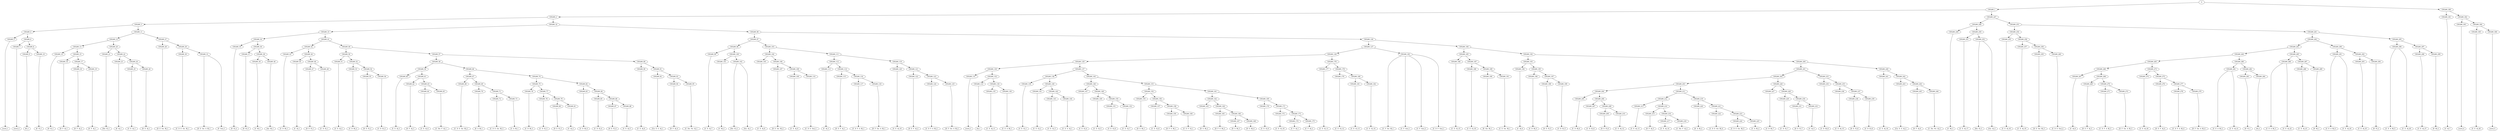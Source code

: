 digraph sample{
"S" -> "C85289_1";
"C85289_1" -> "C85289_2";
"C85289_2" -> "C85289_3";
"C85289_3" -> "C85289_4";
"C85289_4" -> "C85289_5";
"C85289_5" -> "[rest]_1";
"C85289_4" -> "C85289_6";
"C85289_6" -> "C85289_7";
"C85289_7" -> "[rest]_2";
"C85289_6" -> "C85289_8";
"C85289_8" -> "C85289_9";
"C85289_9" -> "[E]_1";
"C85289_8" -> "C85289_10";
"C85289_10" -> "[E  F]_1";
"C85289_3" -> "C85289_11";
"C85289_11" -> "C85289_12";
"C85289_12" -> "C85289_13";
"C85289_13" -> "C85289_14";
"C85289_14" -> "[D  E]_1";
"C85289_13" -> "C85289_15";
"C85289_15" -> "C85289_16";
"C85289_16" -> "[D  F  A]_1";
"C85289_15" -> "C85289_17";
"C85289_17" -> "C85289_18";
"C85289_18" -> "[D  F  A]_2";
"C85289_17" -> "C85289_19";
"C85289_19" -> "[E  F  A]_1";
"C85289_12" -> "C85289_20";
"C85289_20" -> "C85289_21";
"C85289_21" -> "[Dis  E]_1";
"C85289_20" -> "C85289_22";
"C85289_22" -> "C85289_23";
"C85289_23" -> "[E  A]_1";
"C85289_22" -> "C85289_24";
"C85289_24" -> "C85289_25";
"C85289_25" -> "[C  E  A]_1";
"C85289_24" -> "C85289_26";
"C85289_26" -> "[D  E  A]_1";
"C85289_11" -> "C85289_27";
"C85289_27" -> "C85289_28";
"C85289_28" -> "[D  E  Gis  B]_1";
"C85289_27" -> "C85289_29";
"C85289_29" -> "C85289_30";
"C85289_30" -> "[C  D  E  Gis  B]_1";
"C85289_29" -> "C85289_31";
"C85289_31" -> "[D  E  Gis  A  B]_1";
"C85289_31" -> "[F  Gis]_1";
"C85289_2" -> "C85289_32";
"C85289_32" -> "C85289_33";
"C85289_33" -> "C85289_34";
"C85289_34" -> "C85289_35";
"C85289_35" -> "[D  E]_2";
"C85289_34" -> "C85289_36";
"C85289_36" -> "C85289_37";
"C85289_37" -> "[D  E]_3";
"C85289_36" -> "C85289_38";
"C85289_38" -> "C85289_39";
"C85289_39" -> "[C  B]_1";
"C85289_38" -> "C85289_40";
"C85289_40" -> "[Ais  B]_1";
"C85289_33" -> "C85289_41";
"C85289_41" -> "C85289_42";
"C85289_42" -> "C85289_43";
"C85289_43" -> "[C  D  B]_1";
"C85289_42" -> "C85289_44";
"C85289_44" -> "C85289_45";
"C85289_45" -> "[C  A]_1";
"C85289_44" -> "C85289_46";
"C85289_46" -> "C85289_47";
"C85289_47" -> "[D  E  F]_1";
"C85289_46" -> "C85289_48";
"C85289_48" -> "[C  D  E]_1";
"C85289_41" -> "C85289_49";
"C85289_49" -> "C85289_50";
"C85289_50" -> "C85289_51";
"C85289_51" -> "[C  E  A]_2";
"C85289_50" -> "C85289_52";
"C85289_52" -> "C85289_53";
"C85289_53" -> "[C  D  B]_2";
"C85289_52" -> "C85289_54";
"C85289_54" -> "C85289_55";
"C85289_55" -> "[D  E  F]_2";
"C85289_54" -> "C85289_56";
"C85289_56" -> "[C  D  E]_2";
"C85289_49" -> "C85289_57";
"C85289_57" -> "C85289_58";
"C85289_58" -> "C85289_59";
"C85289_59" -> "C85289_60";
"C85289_60" -> "[C  E  A]_3";
"C85289_59" -> "C85289_61";
"C85289_61" -> "C85289_62";
"C85289_62" -> "[D  F  A]_3";
"C85289_61" -> "C85289_63";
"C85289_63" -> "C85289_64";
"C85289_64" -> "[C  E  A]_4";
"C85289_63" -> "C85289_65";
"C85289_65" -> "[C  Dis  F  A]_1";
"C85289_58" -> "C85289_66";
"C85289_66" -> "C85289_67";
"C85289_67" -> "C85289_68";
"C85289_68" -> "[C  D  E  Gis  B]_2";
"C85289_67" -> "C85289_69";
"C85289_69" -> "C85289_70";
"C85289_70" -> "[E  A  B]_1";
"C85289_69" -> "C85289_71";
"C85289_71" -> "C85289_72";
"C85289_72" -> "[C  D  E  Gis  B]_3";
"C85289_71" -> "C85289_73";
"C85289_73" -> "[C  A  B]_1";
"C85289_66" -> "C85289_74";
"C85289_74" -> "C85289_75";
"C85289_75" -> "C85289_76";
"C85289_76" -> "[C  D  B]_3";
"C85289_75" -> "C85289_77";
"C85289_77" -> "C85289_78";
"C85289_78" -> "[C  D  E]_3";
"C85289_77" -> "C85289_79";
"C85289_79" -> "C85289_80";
"C85289_80" -> "[D  E  F]_3";
"C85289_79" -> "C85289_81";
"C85289_81" -> "[C  A]_2";
"C85289_74" -> "C85289_82";
"C85289_82" -> "C85289_83";
"C85289_83" -> "[C  D  B]_4";
"C85289_82" -> "C85289_84";
"C85289_84" -> "C85289_85";
"C85289_85" -> "[C  D  E]_4";
"C85289_84" -> "C85289_86";
"C85289_86" -> "C85289_87";
"C85289_87" -> "[D  E  F]_4";
"C85289_86" -> "C85289_88";
"C85289_88" -> "[C  E  A]_5";
"C85289_57" -> "C85289_89";
"C85289_89" -> "C85289_90";
"C85289_90" -> "[C  E  A]_6";
"C85289_89" -> "C85289_91";
"C85289_91" -> "C85289_92";
"C85289_92" -> "[Cis  E  G  A]_1";
"C85289_91" -> "C85289_93";
"C85289_93" -> "C85289_94";
"C85289_94" -> "[D  F  A]_4";
"C85289_93" -> "C85289_95";
"C85289_95" -> "[C  Dis  Fis  A]_1";
"C85289_32" -> "C85289_96";
"C85289_96" -> "C85289_97";
"C85289_97" -> "C85289_98";
"C85289_98" -> "C85289_99";
"C85289_99" -> "[C  E  A]_7";
"C85289_98" -> "C85289_100";
"C85289_100" -> "C85289_101";
"C85289_101" -> "[C  B]_2";
"C85289_100" -> "C85289_102";
"C85289_102" -> "[Dis  E]_2";
"C85289_102" -> "[Gis  A]_1";
"C85289_97" -> "C85289_103";
"C85289_103" -> "C85289_104";
"C85289_104" -> "C85289_105";
"C85289_105" -> "[C  E  A]_8";
"C85289_104" -> "C85289_106";
"C85289_106" -> "C85289_107";
"C85289_107" -> "[D  E  Gis  B]_2";
"C85289_106" -> "C85289_108";
"C85289_108" -> "C85289_109";
"C85289_109" -> "[C  E  A]_9";
"C85289_108" -> "C85289_110";
"C85289_110" -> "[C  D  E  Gis]_1";
"C85289_103" -> "C85289_111";
"C85289_111" -> "C85289_112";
"C85289_112" -> "C85289_113";
"C85289_113" -> "[C  A]_3";
"C85289_112" -> "C85289_114";
"C85289_114" -> "C85289_115";
"C85289_115" -> "[D  E  F  A]_1";
"C85289_114" -> "C85289_116";
"C85289_116" -> "C85289_117";
"C85289_117" -> "[C  D  F  A  B]_1";
"C85289_116" -> "C85289_118";
"C85289_118" -> "[D  F  Gis  A  B]_1";
"C85289_111" -> "C85289_119";
"C85289_119" -> "C85289_120";
"C85289_120" -> "[C  E  A]_10";
"C85289_119" -> "C85289_121";
"C85289_121" -> "C85289_122";
"C85289_122" -> "[D  E  F  A]_2";
"C85289_121" -> "C85289_123";
"C85289_123" -> "C85289_124";
"C85289_124" -> "[C  D  F  A  B]_2";
"C85289_123" -> "C85289_125";
"C85289_125" -> "[D  F  Gis  A  B]_2";
"C85289_96" -> "C85289_126";
"C85289_126" -> "C85289_127";
"C85289_127" -> "C85289_128";
"C85289_128" -> "C85289_129";
"C85289_129" -> "C85289_130";
"C85289_130" -> "C85289_131";
"C85289_131" -> "[rest]_3";
"C85289_130" -> "C85289_132";
"C85289_132" -> "C85289_133";
"C85289_133" -> "[A]_1";
"C85289_132" -> "C85289_134";
"C85289_134" -> "C85289_135";
"C85289_135" -> "[C  E  A]_11";
"C85289_134" -> "C85289_136";
"C85289_136" -> "[C  E  A  B]_1";
"C85289_129" -> "C85289_137";
"C85289_137" -> "C85289_138";
"C85289_138" -> "C85289_139";
"C85289_139" -> "[C  E  G]_1";
"C85289_138" -> "C85289_140";
"C85289_140" -> "C85289_141";
"C85289_141" -> "[C  E  G]_2";
"C85289_140" -> "C85289_142";
"C85289_142" -> "C85289_143";
"C85289_143" -> "[C  E  G]_3";
"C85289_142" -> "C85289_144";
"C85289_144" -> "[C  E  G  A]_1";
"C85289_137" -> "C85289_145";
"C85289_145" -> "C85289_146";
"C85289_146" -> "C85289_147";
"C85289_147" -> "[C  E  G]_4";
"C85289_146" -> "C85289_148";
"C85289_148" -> "C85289_149";
"C85289_149" -> "[C  E  G]_5";
"C85289_148" -> "C85289_150";
"C85289_150" -> "C85289_151";
"C85289_151" -> "[C  E  G]_6";
"C85289_150" -> "C85289_152";
"C85289_152" -> "[C  E  G]_7";
"C85289_145" -> "C85289_153";
"C85289_153" -> "C85289_154";
"C85289_154" -> "C85289_155";
"C85289_155" -> "[D  G  B]_1";
"C85289_154" -> "C85289_156";
"C85289_156" -> "C85289_157";
"C85289_157" -> "[C  E  G]_8";
"C85289_156" -> "C85289_158";
"C85289_158" -> "C85289_159";
"C85289_159" -> "[D  F  G  B]_1";
"C85289_158" -> "C85289_160";
"C85289_160" -> "[C  E  F  G]_1";
"C85289_153" -> "C85289_161";
"C85289_161" -> "C85289_162";
"C85289_162" -> "C85289_163";
"C85289_163" -> "[D  G  B]_2";
"C85289_162" -> "C85289_164";
"C85289_164" -> "C85289_165";
"C85289_165" -> "[D  F  G  B]_2";
"C85289_164" -> "C85289_166";
"C85289_166" -> "C85289_167";
"C85289_167" -> "[D  G  B]_3";
"C85289_166" -> "C85289_168";
"C85289_168" -> "[D  G  B]_4";
"C85289_161" -> "C85289_169";
"C85289_169" -> "C85289_170";
"C85289_170" -> "[C  E  G]_9";
"C85289_169" -> "C85289_171";
"C85289_171" -> "C85289_172";
"C85289_172" -> "[C  E  G]_10";
"C85289_171" -> "C85289_173";
"C85289_173" -> "C85289_174";
"C85289_174" -> "[C  F  A]_1";
"C85289_173" -> "C85289_175";
"C85289_175" -> "[C  F  A]_2";
"C85289_128" -> "C85289_176";
"C85289_176" -> "C85289_177";
"C85289_177" -> "[C  E  G]_11";
"C85289_176" -> "C85289_178";
"C85289_178" -> "C85289_179";
"C85289_179" -> "[C  E  G]_12";
"C85289_178" -> "C85289_180";
"C85289_180" -> "C85289_181";
"C85289_181" -> "[C  E  G]_13";
"C85289_180" -> "C85289_182";
"C85289_182" -> "[C  E  G]_14";
"C85289_127" -> "C85289_183";
"C85289_183" -> "[C  F  Gis  B]_1";
"C85289_183" -> "[C  F  Gis]_1";
"C85289_183" -> "[C  F  Gis]_2";
"C85289_183" -> "[C  D  F  Gis]_1";
"C85289_126" -> "C85289_184";
"C85289_184" -> "C85289_185";
"C85289_185" -> "C85289_186";
"C85289_186" -> "[C  E  G]_15";
"C85289_185" -> "C85289_187";
"C85289_187" -> "C85289_188";
"C85289_188" -> "[C  E  G]_16";
"C85289_187" -> "C85289_189";
"C85289_189" -> "C85289_190";
"C85289_190" -> "[E  Gis  B]_1";
"C85289_189" -> "C85289_191";
"C85289_191" -> "[C  E  Gis  B]_1";
"C85289_184" -> "C85289_192";
"C85289_192" -> "C85289_193";
"C85289_193" -> "C85289_194";
"C85289_194" -> "[C  A]_4";
"C85289_193" -> "C85289_195";
"C85289_195" -> "C85289_196";
"C85289_196" -> "[C  D  B]_5";
"C85289_195" -> "C85289_197";
"C85289_197" -> "C85289_198";
"C85289_198" -> "[D  E  F]_5";
"C85289_197" -> "C85289_199";
"C85289_199" -> "[C  D  E]_5";
"C85289_192" -> "C85289_200";
"C85289_200" -> "C85289_201";
"C85289_201" -> "C85289_202";
"C85289_202" -> "C85289_203";
"C85289_203" -> "C85289_204";
"C85289_204" -> "C85289_205";
"C85289_205" -> "[C  D  B]_6";
"C85289_204" -> "C85289_206";
"C85289_206" -> "C85289_207";
"C85289_207" -> "[C  D  E]_6";
"C85289_206" -> "C85289_208";
"C85289_208" -> "C85289_209";
"C85289_209" -> "[D  E  F]_6";
"C85289_208" -> "C85289_210";
"C85289_210" -> "[C  E  A]_12";
"C85289_203" -> "C85289_211";
"C85289_211" -> "C85289_212";
"C85289_212" -> "C85289_213";
"C85289_213" -> "[C  E  A]_13";
"C85289_212" -> "C85289_214";
"C85289_214" -> "C85289_215";
"C85289_215" -> "[D  F  A]_5";
"C85289_214" -> "C85289_216";
"C85289_216" -> "C85289_217";
"C85289_217" -> "[C  E  A]_14";
"C85289_216" -> "C85289_218";
"C85289_218" -> "[C  Dis  F  A]_2";
"C85289_211" -> "C85289_219";
"C85289_219" -> "C85289_220";
"C85289_220" -> "[E  A  B]_2";
"C85289_219" -> "C85289_221";
"C85289_221" -> "C85289_222";
"C85289_222" -> "[C  D  E  Gis  B]_4";
"C85289_221" -> "C85289_223";
"C85289_223" -> "C85289_224";
"C85289_224" -> "[C  D  E  Gis  B]_5";
"C85289_223" -> "C85289_225";
"C85289_225" -> "[C  A  B]_2";
"C85289_202" -> "C85289_226";
"C85289_226" -> "C85289_227";
"C85289_227" -> "[C  D  B]_7";
"C85289_226" -> "C85289_228";
"C85289_228" -> "C85289_229";
"C85289_229" -> "[C  D  E]_7";
"C85289_228" -> "C85289_230";
"C85289_230" -> "C85289_231";
"C85289_231" -> "[D  E  F]_7";
"C85289_230" -> "C85289_232";
"C85289_232" -> "[C  A]_5";
"C85289_201" -> "C85289_233";
"C85289_233" -> "C85289_234";
"C85289_234" -> "[C  D  B]_8";
"C85289_233" -> "C85289_235";
"C85289_235" -> "C85289_236";
"C85289_236" -> "[C  E  A]_15";
"C85289_235" -> "C85289_237";
"C85289_237" -> "C85289_238";
"C85289_238" -> "[D  E  F]_8";
"C85289_237" -> "C85289_239";
"C85289_239" -> "[C  D  E]_8";
"C85289_200" -> "C85289_240";
"C85289_240" -> "C85289_241";
"C85289_241" -> "[C  E  A]_16";
"C85289_240" -> "C85289_242";
"C85289_242" -> "C85289_243";
"C85289_243" -> "[Cis  E  G  A]_2";
"C85289_242" -> "C85289_244";
"C85289_244" -> "C85289_245";
"C85289_245" -> "[D  F  A]_6";
"C85289_244" -> "C85289_246";
"C85289_246" -> "[C  Dis  Fis  A]_2";
"C85289_1" -> "C85289_247";
"C85289_247" -> "C85289_248";
"C85289_248" -> "C85289_249";
"C85289_249" -> "[C  B]_3";
"C85289_248" -> "C85289_250";
"C85289_250" -> "C85289_251";
"C85289_251" -> "[C  E  A]_17";
"C85289_250" -> "C85289_252";
"C85289_252" -> "[Dis  E]_3";
"C85289_252" -> "[Gis  A]_2";
"C85289_247" -> "C85289_253";
"C85289_253" -> "C85289_254";
"C85289_254" -> "C85289_255";
"C85289_255" -> "[C  E  A]_18";
"C85289_254" -> "C85289_256";
"C85289_256" -> "C85289_257";
"C85289_257" -> "[C  E  A]_19";
"C85289_256" -> "C85289_258";
"C85289_258" -> "C85289_259";
"C85289_259" -> "[D  E  Gis  B]_3";
"C85289_258" -> "C85289_260";
"C85289_260" -> "[C  D  E  Gis]_2";
"C85289_253" -> "C85289_261";
"C85289_261" -> "C85289_262";
"C85289_262" -> "C85289_263";
"C85289_263" -> "C85289_264";
"C85289_264" -> "C85289_265";
"C85289_265" -> "C85289_266";
"C85289_266" -> "C85289_267";
"C85289_267" -> "[C  A]_6";
"C85289_266" -> "C85289_268";
"C85289_268" -> "C85289_269";
"C85289_269" -> "[D  E  F  A]_3";
"C85289_268" -> "C85289_270";
"C85289_270" -> "C85289_271";
"C85289_271" -> "[C  D  F  A  B]_3";
"C85289_270" -> "C85289_272";
"C85289_272" -> "[D  F  Gis  A  B]_3";
"C85289_265" -> "C85289_273";
"C85289_273" -> "C85289_274";
"C85289_274" -> "[C  E  A]_20";
"C85289_273" -> "C85289_275";
"C85289_275" -> "C85289_276";
"C85289_276" -> "[D  E  F  A]_4";
"C85289_275" -> "C85289_277";
"C85289_277" -> "C85289_278";
"C85289_278" -> "[C  D  F  A  B]_4";
"C85289_277" -> "C85289_279";
"C85289_279" -> "[D  F  Gis  A  B]_4";
"C85289_264" -> "C85289_280";
"C85289_280" -> "C85289_281";
"C85289_281" -> "[C  E  A  B]_2";
"C85289_281" -> "[C  E  A]_21";
"C85289_280" -> "C85289_282";
"C85289_282" -> "C85289_283";
"C85289_283" -> "[D  F]_1";
"C85289_282" -> "C85289_284";
"C85289_284" -> "[A]_2";
"C85289_263" -> "C85289_285";
"C85289_285" -> "C85289_286";
"C85289_286" -> "[C  E  A  B]_3";
"C85289_286" -> "[C  E  A]_22";
"C85289_285" -> "C85289_287";
"C85289_287" -> "C85289_288";
"C85289_288" -> "[C  E  A]_23";
"C85289_287" -> "C85289_289";
"C85289_289" -> "[D  B]_1";
"C85289_262" -> "C85289_290";
"C85289_290" -> "C85289_291";
"C85289_291" -> "[C  E  A  B]_4";
"C85289_291" -> "[C  E  A]_24";
"C85289_290" -> "C85289_292";
"C85289_292" -> "C85289_293";
"C85289_293" -> "[C  E  A]_25";
"C85289_292" -> "C85289_294";
"C85289_294" -> "[D  F]_2";
"C85289_261" -> "C85289_295";
"C85289_295" -> "C85289_296";
"C85289_296" -> "[C  E  A  B]_5";
"C85289_296" -> "[C  E  A]_26";
"C85289_295" -> "C85289_297";
"C85289_297" -> "C85289_298";
"C85289_298" -> "[C  E  A]_27";
"C85289_297" -> "C85289_299";
"C85289_299" -> "[D  B]_2";
"S" -> "C85289_300";
"C85289_300" -> "C85289_301";
"C85289_301" -> "[C  A]_7";
"C85289_300" -> "C85289_302";
"C85289_302" -> "C85289_303";
"C85289_303" -> "[rest]_4";
"C85289_302" -> "C85289_304";
"C85289_304" -> "C85289_305";
"C85289_305" -> "[C  E  A]_28";
"C85289_304" -> "C85289_306";
"C85289_306" -> "[rest]_5";

{rank = min; "S";}
{rank = same; "C85289_1"; "C85289_300";}
{rank = same; "C85289_2"; "C85289_247"; "C85289_301"; "C85289_302";}
{rank = same; "C85289_3"; "C85289_32"; "C85289_248"; "C85289_253"; "C85289_303"; "C85289_304";}
{rank = same; "C85289_4"; "C85289_11"; "C85289_33"; "C85289_96"; "C85289_249"; "C85289_250"; "C85289_254"; "C85289_261"; "C85289_305"; "C85289_306";}
{rank = same; "C85289_5"; "C85289_6"; "C85289_12"; "C85289_27"; "C85289_34"; "C85289_41"; "C85289_97"; "C85289_126"; "C85289_251"; "C85289_252"; "C85289_255"; "C85289_256"; "C85289_262"; "C85289_295";}
{rank = same; "C85289_7"; "C85289_8"; "C85289_13"; "C85289_20"; "C85289_28"; "C85289_29"; "C85289_35"; "C85289_36"; "C85289_42"; "C85289_49"; "C85289_98"; "C85289_103"; "C85289_127"; "C85289_184"; "C85289_257"; "C85289_258"; "C85289_263"; "C85289_290"; "C85289_296"; "C85289_297";}
{rank = same; "C85289_9"; "C85289_10"; "C85289_14"; "C85289_15"; "C85289_21"; "C85289_22"; "C85289_30"; "C85289_31"; "C85289_37"; "C85289_38"; "C85289_43"; "C85289_44"; "C85289_50"; "C85289_57"; "C85289_99"; "C85289_100"; "C85289_104"; "C85289_111"; "C85289_128"; "C85289_183"; "C85289_185"; "C85289_192"; "C85289_259"; "C85289_260"; "C85289_264"; "C85289_285"; "C85289_291"; "C85289_292"; "C85289_298"; "C85289_299";}
{rank = same; "C85289_16"; "C85289_17"; "C85289_23"; "C85289_24"; "C85289_39"; "C85289_40"; "C85289_45"; "C85289_46"; "C85289_51"; "C85289_52"; "C85289_58"; "C85289_89"; "C85289_101"; "C85289_102"; "C85289_105"; "C85289_106"; "C85289_112"; "C85289_119"; "C85289_129"; "C85289_176"; "C85289_186"; "C85289_187"; "C85289_193"; "C85289_200"; "C85289_265"; "C85289_280"; "C85289_286"; "C85289_287"; "C85289_293"; "C85289_294";}
{rank = same; "C85289_18"; "C85289_19"; "C85289_25"; "C85289_26"; "C85289_47"; "C85289_48"; "C85289_53"; "C85289_54"; "C85289_59"; "C85289_66"; "C85289_90"; "C85289_91"; "C85289_107"; "C85289_108"; "C85289_113"; "C85289_114"; "C85289_120"; "C85289_121"; "C85289_130"; "C85289_137"; "C85289_177"; "C85289_178"; "C85289_188"; "C85289_189"; "C85289_194"; "C85289_195"; "C85289_201"; "C85289_240"; "C85289_266"; "C85289_273"; "C85289_281"; "C85289_282"; "C85289_288"; "C85289_289";}
{rank = same; "C85289_55"; "C85289_56"; "C85289_60"; "C85289_61"; "C85289_67"; "C85289_74"; "C85289_92"; "C85289_93"; "C85289_109"; "C85289_110"; "C85289_115"; "C85289_116"; "C85289_122"; "C85289_123"; "C85289_131"; "C85289_132"; "C85289_138"; "C85289_145"; "C85289_179"; "C85289_180"; "C85289_190"; "C85289_191"; "C85289_196"; "C85289_197"; "C85289_202"; "C85289_233"; "C85289_241"; "C85289_242"; "C85289_267"; "C85289_268"; "C85289_274"; "C85289_275"; "C85289_283"; "C85289_284";}
{rank = same; "C85289_62"; "C85289_63"; "C85289_68"; "C85289_69"; "C85289_75"; "C85289_82"; "C85289_94"; "C85289_95"; "C85289_117"; "C85289_118"; "C85289_124"; "C85289_125"; "C85289_133"; "C85289_134"; "C85289_139"; "C85289_140"; "C85289_146"; "C85289_153"; "C85289_181"; "C85289_182"; "C85289_198"; "C85289_199"; "C85289_203"; "C85289_226"; "C85289_234"; "C85289_235"; "C85289_243"; "C85289_244"; "C85289_269"; "C85289_270"; "C85289_276"; "C85289_277";}
{rank = same; "C85289_64"; "C85289_65"; "C85289_70"; "C85289_71"; "C85289_76"; "C85289_77"; "C85289_83"; "C85289_84"; "C85289_135"; "C85289_136"; "C85289_141"; "C85289_142"; "C85289_147"; "C85289_148"; "C85289_154"; "C85289_161"; "C85289_204"; "C85289_211"; "C85289_227"; "C85289_228"; "C85289_236"; "C85289_237"; "C85289_245"; "C85289_246"; "C85289_271"; "C85289_272"; "C85289_278"; "C85289_279";}
{rank = same; "C85289_72"; "C85289_73"; "C85289_78"; "C85289_79"; "C85289_85"; "C85289_86"; "C85289_143"; "C85289_144"; "C85289_149"; "C85289_150"; "C85289_155"; "C85289_156"; "C85289_162"; "C85289_169"; "C85289_205"; "C85289_206"; "C85289_212"; "C85289_219"; "C85289_229"; "C85289_230"; "C85289_238"; "C85289_239";}
{rank = same; "C85289_80"; "C85289_81"; "C85289_87"; "C85289_88"; "C85289_151"; "C85289_152"; "C85289_157"; "C85289_158"; "C85289_163"; "C85289_164"; "C85289_170"; "C85289_171"; "C85289_207"; "C85289_208"; "C85289_213"; "C85289_214"; "C85289_220"; "C85289_221"; "C85289_231"; "C85289_232";}
{rank = same; "C85289_159"; "C85289_160"; "C85289_165"; "C85289_166"; "C85289_172"; "C85289_173"; "C85289_209"; "C85289_210"; "C85289_215"; "C85289_216"; "C85289_222"; "C85289_223";}
{rank = same; "C85289_167"; "C85289_168"; "C85289_174"; "C85289_175"; "C85289_217"; "C85289_218"; "C85289_224"; "C85289_225";}
{rank = same; "[A]_1"; "[A]_2"; "[Ais  B]_1"; "[C  A  B]_1"; "[C  A  B]_2"; "[C  A]_1"; "[C  A]_2"; "[C  A]_3"; "[C  A]_4"; "[C  A]_5"; "[C  A]_6"; "[C  A]_7"; "[C  B]_1"; "[C  B]_2"; "[C  B]_3"; "[C  D  B]_1"; "[C  D  B]_2"; "[C  D  B]_3"; "[C  D  B]_4"; "[C  D  B]_5"; "[C  D  B]_6"; "[C  D  B]_7"; "[C  D  B]_8"; "[C  D  E  Gis  B]_1"; "[C  D  E  Gis  B]_2"; "[C  D  E  Gis  B]_3"; "[C  D  E  Gis  B]_4"; "[C  D  E  Gis  B]_5"; "[C  D  E  Gis]_1"; "[C  D  E  Gis]_2"; "[C  D  E]_1"; "[C  D  E]_2"; "[C  D  E]_3"; "[C  D  E]_4"; "[C  D  E]_5"; "[C  D  E]_6"; "[C  D  E]_7"; "[C  D  E]_8"; "[C  D  F  A  B]_1"; "[C  D  F  A  B]_2"; "[C  D  F  A  B]_3"; "[C  D  F  A  B]_4"; "[C  D  F  Gis]_1"; "[C  Dis  F  A]_1"; "[C  Dis  F  A]_2"; "[C  Dis  Fis  A]_1"; "[C  Dis  Fis  A]_2"; "[C  E  A  B]_1"; "[C  E  A  B]_2"; "[C  E  A  B]_3"; "[C  E  A  B]_4"; "[C  E  A  B]_5"; "[C  E  A]_1"; "[C  E  A]_2"; "[C  E  A]_3"; "[C  E  A]_4"; "[C  E  A]_5"; "[C  E  A]_6"; "[C  E  A]_7"; "[C  E  A]_8"; "[C  E  A]_9"; "[C  E  A]_10"; "[C  E  A]_11"; "[C  E  A]_12"; "[C  E  A]_13"; "[C  E  A]_14"; "[C  E  A]_15"; "[C  E  A]_16"; "[C  E  A]_17"; "[C  E  A]_18"; "[C  E  A]_19"; "[C  E  A]_20"; "[C  E  A]_21"; "[C  E  A]_22"; "[C  E  A]_23"; "[C  E  A]_24"; "[C  E  A]_25"; "[C  E  A]_26"; "[C  E  A]_27"; "[C  E  A]_28"; "[C  E  F  G]_1"; "[C  E  G  A]_1"; "[C  E  G]_1"; "[C  E  G]_2"; "[C  E  G]_3"; "[C  E  G]_4"; "[C  E  G]_5"; "[C  E  G]_6"; "[C  E  G]_7"; "[C  E  G]_8"; "[C  E  G]_9"; "[C  E  G]_10"; "[C  E  G]_11"; "[C  E  G]_12"; "[C  E  G]_13"; "[C  E  G]_14"; "[C  E  G]_15"; "[C  E  G]_16"; "[C  E  Gis  B]_1"; "[C  F  A]_1"; "[C  F  A]_2"; "[C  F  Gis  B]_1"; "[C  F  Gis]_1"; "[C  F  Gis]_2"; "[Cis  E  G  A]_1"; "[Cis  E  G  A]_2"; "[D  B]_1"; "[D  B]_2"; "[D  E  A]_1"; "[D  E  F  A]_1"; "[D  E  F  A]_2"; "[D  E  F  A]_3"; "[D  E  F  A]_4"; "[D  E  F]_1"; "[D  E  F]_2"; "[D  E  F]_3"; "[D  E  F]_4"; "[D  E  F]_5"; "[D  E  F]_6"; "[D  E  F]_7"; "[D  E  F]_8"; "[D  E  Gis  A  B]_1"; "[D  E  Gis  B]_1"; "[D  E  Gis  B]_2"; "[D  E  Gis  B]_3"; "[D  E]_1"; "[D  E]_2"; "[D  E]_3"; "[D  F  A]_1"; "[D  F  A]_2"; "[D  F  A]_3"; "[D  F  A]_4"; "[D  F  A]_5"; "[D  F  A]_6"; "[D  F  G  B]_1"; "[D  F  G  B]_2"; "[D  F  Gis  A  B]_1"; "[D  F  Gis  A  B]_2"; "[D  F  Gis  A  B]_3"; "[D  F  Gis  A  B]_4"; "[D  F]_1"; "[D  F]_2"; "[D  G  B]_1"; "[D  G  B]_2"; "[D  G  B]_3"; "[D  G  B]_4"; "[Dis  E]_1"; "[Dis  E]_2"; "[Dis  E]_3"; "[E  A  B]_1"; "[E  A  B]_2"; "[E  A]_1"; "[E  F  A]_1"; "[E  F]_1"; "[E  Gis  B]_1"; "[E]_1"; "[F  Gis]_1"; "[Gis  A]_1"; "[Gis  A]_2"; "[rest]_1"; "[rest]_2"; "[rest]_3"; "[rest]_4"; "[rest]_5";}
}